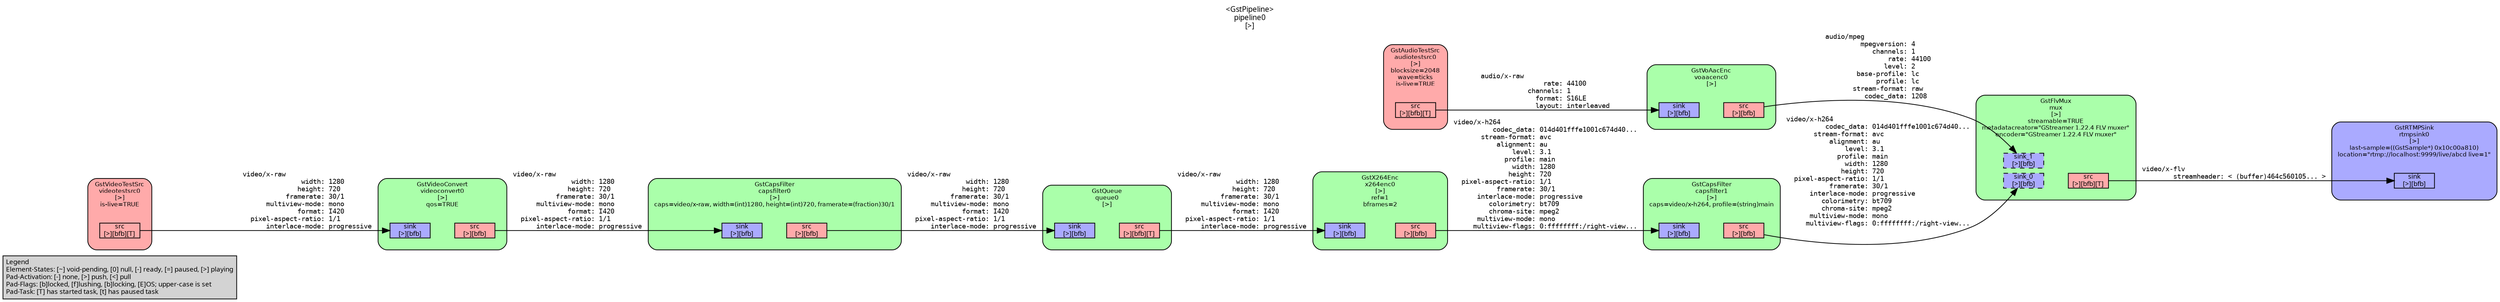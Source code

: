 digraph pipeline {
  rankdir=LR;
  fontname="sans";
  fontsize="10";
  labelloc=t;
  nodesep=.1;
  ranksep=.2;
  label="<GstPipeline>\npipeline0\n[>]";
  node [style="filled,rounded", shape=box, fontsize="9", fontname="sans", margin="0.0,0.0"];
  edge [labelfontsize="6", fontsize="9", fontname="monospace"];
  
  legend [
    pos="0,0!",
    margin="0.05,0.05",
    style="filled",
    label="Legend\lElement-States: [~] void-pending, [0] null, [-] ready, [=] paused, [>] playing\lPad-Activation: [-] none, [>] push, [<] pull\lPad-Flags: [b]locked, [f]lushing, [b]locking, [E]OS; upper-case is set\lPad-Task: [T] has started task, [t] has paused task\l",
  ];
  subgraph cluster_capsfilter1_0x14f12a4f0 {
    fontname="Bitstream Vera Sans";
    fontsize="8";
    style="filled,rounded";
    color=black;
    label="GstCapsFilter\ncapsfilter1\n[>]\ncaps=video/x-h264, profile=(string)main";
    subgraph cluster_capsfilter1_0x14f12a4f0_sink {
      label="";
      style="invis";
      capsfilter1_0x14f12a4f0_sink_0x14f120130 [color=black, fillcolor="#aaaaff", label="sink\n[>][bfb]", height="0.2", style="filled,solid"];
    }

    subgraph cluster_capsfilter1_0x14f12a4f0_src {
      label="";
      style="invis";
      capsfilter1_0x14f12a4f0_src_0x14f120380 [color=black, fillcolor="#ffaaaa", label="src\n[>][bfb]", height="0.2", style="filled,solid"];
    }

    capsfilter1_0x14f12a4f0_sink_0x14f120130 -> capsfilter1_0x14f12a4f0_src_0x14f120380 [style="invis"];
    fillcolor="#aaffaa";
  }

  capsfilter1_0x14f12a4f0_src_0x14f120380 -> mux_0x14f85c190_sink_0_0x14f130420 [label="video/x-h264\l          codec_data: 014d401fffe1001c674d40...\l       stream-format: avc\l           alignment: au\l               level: 3.1\l             profile: main\l               width: 1280\l              height: 720\l  pixel-aspect-ratio: 1/1\l           framerate: 30/1\l      interlace-mode: progressive\l         colorimetry: bt709\l         chroma-site: mpeg2\l      multiview-mode: mono\l     multiview-flags: 0:ffffffff:/right-view...\l"]
  subgraph cluster_capsfilter0_0x14f12a1b0 {
    fontname="Bitstream Vera Sans";
    fontsize="8";
    style="filled,rounded";
    color=black;
    label="GstCapsFilter\ncapsfilter0\n[>]\ncaps=video/x-raw, width=(int)1280, height=(int)720, framerate=(fraction)30/1";
    subgraph cluster_capsfilter0_0x14f12a1b0_sink {
      label="";
      style="invis";
      capsfilter0_0x14f12a1b0_sink_0x14f05dac0 [color=black, fillcolor="#aaaaff", label="sink\n[>][bfb]", height="0.2", style="filled,solid"];
    }

    subgraph cluster_capsfilter0_0x14f12a1b0_src {
      label="";
      style="invis";
      capsfilter0_0x14f12a1b0_src_0x14f05dd10 [color=black, fillcolor="#ffaaaa", label="src\n[>][bfb]", height="0.2", style="filled,solid"];
    }

    capsfilter0_0x14f12a1b0_sink_0x14f05dac0 -> capsfilter0_0x14f12a1b0_src_0x14f05dd10 [style="invis"];
    fillcolor="#aaffaa";
  }

  capsfilter0_0x14f12a1b0_src_0x14f05dd10 -> queue0_0x14f116110_sink_0x14f05c840 [label="video/x-raw\l               width: 1280\l              height: 720\l           framerate: 30/1\l      multiview-mode: mono\l              format: I420\l  pixel-aspect-ratio: 1/1\l      interlace-mode: progressive\l"]
  subgraph cluster_voaacenc0_0x14f124280 {
    fontname="Bitstream Vera Sans";
    fontsize="8";
    style="filled,rounded";
    color=black;
    label="GstVoAacEnc\nvoaacenc0\n[>]";
    subgraph cluster_voaacenc0_0x14f124280_sink {
      label="";
      style="invis";
      voaacenc0_0x14f124280_sink_0x14f05d620 [color=black, fillcolor="#aaaaff", label="sink\n[>][bfb]", height="0.2", style="filled,solid"];
    }

    subgraph cluster_voaacenc0_0x14f124280_src {
      label="";
      style="invis";
      voaacenc0_0x14f124280_src_0x14f05d870 [color=black, fillcolor="#ffaaaa", label="src\n[>][bfb]", height="0.2", style="filled,solid"];
    }

    voaacenc0_0x14f124280_sink_0x14f05d620 -> voaacenc0_0x14f124280_src_0x14f05d870 [style="invis"];
    fillcolor="#aaffaa";
  }

  voaacenc0_0x14f124280_src_0x14f05d870 -> mux_0x14f85c190_sink_1_0x14f130870 [label="audio/mpeg\l         mpegversion: 4\l            channels: 1\l                rate: 44100\l               level: 2\l        base-profile: lc\l             profile: lc\l       stream-format: raw\l          codec_data: 1208\l"]
  subgraph cluster_audiotestsrc0_0x14f10d0e0 {
    fontname="Bitstream Vera Sans";
    fontsize="8";
    style="filled,rounded";
    color=black;
    label="GstAudioTestSrc\naudiotestsrc0\n[>]\nblocksize=2048\nwave=ticks\nis-live=TRUE";
    subgraph cluster_audiotestsrc0_0x14f10d0e0_src {
      label="";
      style="invis";
      audiotestsrc0_0x14f10d0e0_src_0x14f05d3d0 [color=black, fillcolor="#ffaaaa", label="src\n[>][bfb][T]", height="0.2", style="filled,solid"];
    }

    fillcolor="#ffaaaa";
  }

  audiotestsrc0_0x14f10d0e0_src_0x14f05d3d0 -> voaacenc0_0x14f124280_sink_0x14f05d620 [label="audio/x-raw\l                rate: 44100\l            channels: 1\l              format: S16LE\l              layout: interleaved\l"]
  subgraph cluster_rtmpsink0_0x14f11c290 {
    fontname="Bitstream Vera Sans";
    fontsize="8";
    style="filled,rounded";
    color=black;
    label="GstRTMPSink\nrtmpsink0\n[>]\nlast-sample=((GstSample*) 0x10c00a810)\nlocation=\"rtmp://localhost:9999/live/abcd live=1\"";
    subgraph cluster_rtmpsink0_0x14f11c290_sink {
      label="";
      style="invis";
      rtmpsink0_0x14f11c290_sink_0x14f05d180 [color=black, fillcolor="#aaaaff", label="sink\n[>][bfb]", height="0.2", style="filled,solid"];
    }

    fillcolor="#aaaaff";
  }

  subgraph cluster_mux_0x14f85c190 {
    fontname="Bitstream Vera Sans";
    fontsize="8";
    style="filled,rounded";
    color=black;
    label="GstFlvMux\nmux\n[>]\nstreamable=TRUE\nmetadatacreator=\"GStreamer 1.22.4 FLV muxer\"\nencoder=\"GStreamer 1.22.4 FLV muxer\"";
    subgraph cluster_mux_0x14f85c190_sink {
      label="";
      style="invis";
      mux_0x14f85c190_sink_0_0x14f130420 [color=black, fillcolor="#aaaaff", label="sink_0\n[>][bfb]", height="0.2", style="filled,dashed"];
      mux_0x14f85c190_sink_1_0x14f130870 [color=black, fillcolor="#aaaaff", label="sink_1\n[>][bfb]", height="0.2", style="filled,dashed"];
    }

    subgraph cluster_mux_0x14f85c190_src {
      label="";
      style="invis";
      mux_0x14f85c190_src_0x14f860350 [color=black, fillcolor="#ffaaaa", label="src\n[>][bfb][T]", height="0.2", style="filled,solid"];
    }

    mux_0x14f85c190_sink_0_0x14f130420 -> mux_0x14f85c190_src_0x14f860350 [style="invis"];
    fillcolor="#aaffaa";
  }

  mux_0x14f85c190_src_0x14f860350 -> rtmpsink0_0x14f11c290_sink_0x14f05d180 [label="video/x-flv\l        streamheader: < (buffer)464c560105... >\l"]
  subgraph cluster_x264enc0_0x14f118150 {
    fontname="Bitstream Vera Sans";
    fontsize="8";
    style="filled,rounded";
    color=black;
    label="GstX264Enc\nx264enc0\n[>]\nref=1\nbframes=2";
    subgraph cluster_x264enc0_0x14f118150_sink {
      label="";
      style="invis";
      x264enc0_0x14f118150_sink_0x14f05cce0 [color=black, fillcolor="#aaaaff", label="sink\n[>][bfb]", height="0.2", style="filled,solid"];
    }

    subgraph cluster_x264enc0_0x14f118150_src {
      label="";
      style="invis";
      x264enc0_0x14f118150_src_0x14f05cf30 [color=black, fillcolor="#ffaaaa", label="src\n[>][bfb]", height="0.2", style="filled,solid"];
    }

    x264enc0_0x14f118150_sink_0x14f05cce0 -> x264enc0_0x14f118150_src_0x14f05cf30 [style="invis"];
    fillcolor="#aaffaa";
  }

  x264enc0_0x14f118150_src_0x14f05cf30 -> capsfilter1_0x14f12a4f0_sink_0x14f120130 [label="video/x-h264\l          codec_data: 014d401fffe1001c674d40...\l       stream-format: avc\l           alignment: au\l               level: 3.1\l             profile: main\l               width: 1280\l              height: 720\l  pixel-aspect-ratio: 1/1\l           framerate: 30/1\l      interlace-mode: progressive\l         colorimetry: bt709\l         chroma-site: mpeg2\l      multiview-mode: mono\l     multiview-flags: 0:ffffffff:/right-view...\l"]
  subgraph cluster_queue0_0x14f116110 {
    fontname="Bitstream Vera Sans";
    fontsize="8";
    style="filled,rounded";
    color=black;
    label="GstQueue\nqueue0\n[>]";
    subgraph cluster_queue0_0x14f116110_sink {
      label="";
      style="invis";
      queue0_0x14f116110_sink_0x14f05c840 [color=black, fillcolor="#aaaaff", label="sink\n[>][bfb]", height="0.2", style="filled,solid"];
    }

    subgraph cluster_queue0_0x14f116110_src {
      label="";
      style="invis";
      queue0_0x14f116110_src_0x14f05ca90 [color=black, fillcolor="#ffaaaa", label="src\n[>][bfb][T]", height="0.2", style="filled,solid"];
    }

    queue0_0x14f116110_sink_0x14f05c840 -> queue0_0x14f116110_src_0x14f05ca90 [style="invis"];
    fillcolor="#aaffaa";
  }

  queue0_0x14f116110_src_0x14f05ca90 -> x264enc0_0x14f118150_sink_0x14f05cce0 [label="video/x-raw\l               width: 1280\l              height: 720\l           framerate: 30/1\l      multiview-mode: mono\l              format: I420\l  pixel-aspect-ratio: 1/1\l      interlace-mode: progressive\l"]
  subgraph cluster_videoconvert0_0x14f854180 {
    fontname="Bitstream Vera Sans";
    fontsize="8";
    style="filled,rounded";
    color=black;
    label="GstVideoConvert\nvideoconvert0\n[>]\nqos=TRUE";
    subgraph cluster_videoconvert0_0x14f854180_sink {
      label="";
      style="invis";
      videoconvert0_0x14f854180_sink_0x14f05c3a0 [color=black, fillcolor="#aaaaff", label="sink\n[>][bfb]", height="0.2", style="filled,solid"];
    }

    subgraph cluster_videoconvert0_0x14f854180_src {
      label="";
      style="invis";
      videoconvert0_0x14f854180_src_0x14f05c5f0 [color=black, fillcolor="#ffaaaa", label="src\n[>][bfb]", height="0.2", style="filled,solid"];
    }

    videoconvert0_0x14f854180_sink_0x14f05c3a0 -> videoconvert0_0x14f854180_src_0x14f05c5f0 [style="invis"];
    fillcolor="#aaffaa";
  }

  videoconvert0_0x14f854180_src_0x14f05c5f0 -> capsfilter0_0x14f12a1b0_sink_0x14f05dac0 [label="video/x-raw\l               width: 1280\l              height: 720\l           framerate: 30/1\l      multiview-mode: mono\l              format: I420\l  pixel-aspect-ratio: 1/1\l      interlace-mode: progressive\l"]
  subgraph cluster_videotestsrc0_0x14f110100 {
    fontname="Bitstream Vera Sans";
    fontsize="8";
    style="filled,rounded";
    color=black;
    label="GstVideoTestSrc\nvideotestsrc0\n[>]\nis-live=TRUE";
    subgraph cluster_videotestsrc0_0x14f110100_src {
      label="";
      style="invis";
      videotestsrc0_0x14f110100_src_0x14f05c150 [color=black, fillcolor="#ffaaaa", label="src\n[>][bfb][T]", height="0.2", style="filled,solid"];
    }

    fillcolor="#ffaaaa";
  }

  videotestsrc0_0x14f110100_src_0x14f05c150 -> videoconvert0_0x14f854180_sink_0x14f05c3a0 [label="video/x-raw\l               width: 1280\l              height: 720\l           framerate: 30/1\l      multiview-mode: mono\l              format: I420\l  pixel-aspect-ratio: 1/1\l      interlace-mode: progressive\l"]
}
